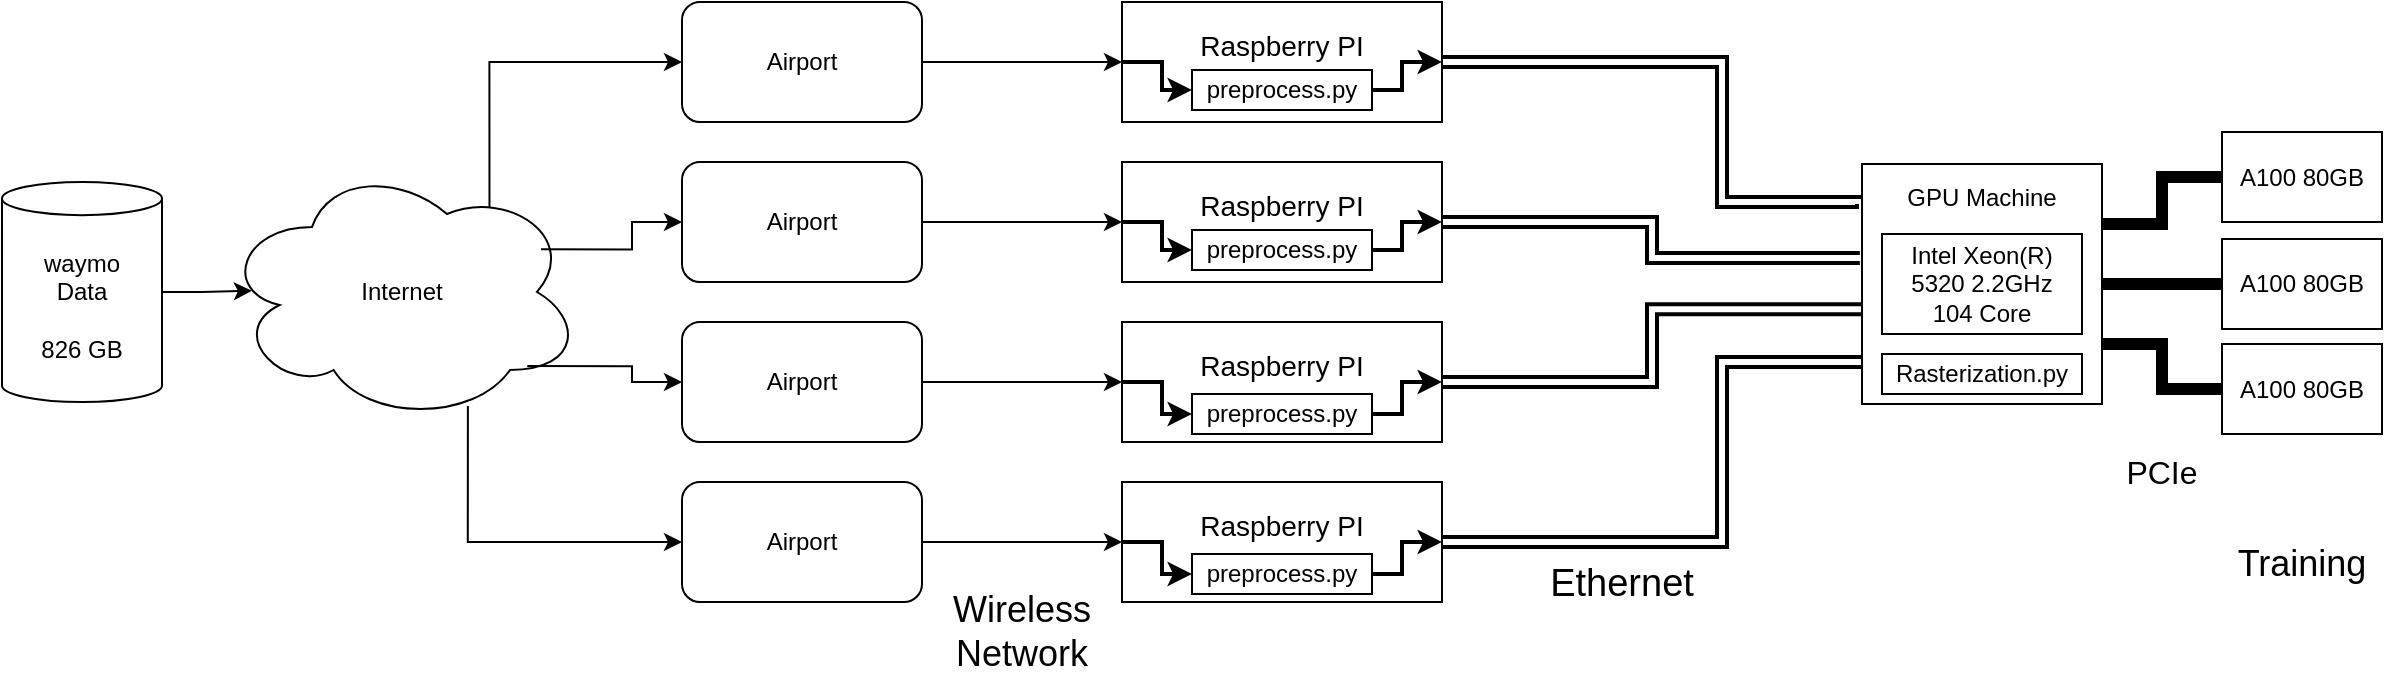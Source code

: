 <mxfile version="24.7.5">
  <diagram name="第 1 页" id="NyUb7pXb7136ecJeQEB_">
    <mxGraphModel dx="1770" dy="705" grid="1" gridSize="10" guides="1" tooltips="1" connect="1" arrows="1" fold="1" page="1" pageScale="1" pageWidth="827" pageHeight="1169" math="0" shadow="0">
      <root>
        <mxCell id="0" />
        <mxCell id="1" parent="0" />
        <mxCell id="8TgIeyF4LGr8fta_CmUW-65" style="edgeStyle=orthogonalEdgeStyle;rounded=0;orthogonalLoop=1;jettySize=auto;html=1;exitX=1;exitY=0.5;exitDx=0;exitDy=0;entryX=0;entryY=0.25;entryDx=0;entryDy=0;strokeWidth=2;shape=link;" parent="1" source="8TgIeyF4LGr8fta_CmUW-6" edge="1">
          <mxGeometry relative="1" as="geometry">
            <mxPoint x="280" y="170" as="sourcePoint" />
            <mxPoint x="490" y="251" as="targetPoint" />
            <Array as="points">
              <mxPoint x="420" y="180" />
              <mxPoint x="420" y="250" />
              <mxPoint x="490" y="250" />
            </Array>
          </mxGeometry>
        </mxCell>
        <mxCell id="8TgIeyF4LGr8fta_CmUW-6" value="&lt;font style=&quot;font-size: 14px;&quot;&gt;Raspberry PI&lt;/font&gt;&lt;div&gt;&lt;font style=&quot;font-size: 14px;&quot;&gt;&lt;br&gt;&lt;/font&gt;&lt;/div&gt;" style="rounded=0;whiteSpace=wrap;html=1;" parent="1" vertex="1">
          <mxGeometry x="120" y="150" width="160" height="60" as="geometry" />
        </mxCell>
        <mxCell id="8TgIeyF4LGr8fta_CmUW-68" style="edgeStyle=orthogonalEdgeStyle;rounded=0;orthogonalLoop=1;jettySize=auto;html=1;exitX=1;exitY=0.5;exitDx=0;exitDy=0;strokeWidth=2;shape=link;" parent="1" source="8TgIeyF4LGr8fta_CmUW-21" target="8TgIeyF4LGr8fta_CmUW-59" edge="1">
          <mxGeometry relative="1" as="geometry">
            <mxPoint x="470" y="330" as="targetPoint" />
            <Array as="points">
              <mxPoint x="420" y="420" />
              <mxPoint x="420" y="330" />
            </Array>
          </mxGeometry>
        </mxCell>
        <mxCell id="8TgIeyF4LGr8fta_CmUW-21" value="&lt;font style=&quot;font-size: 14px;&quot;&gt;Raspberry PI&lt;/font&gt;&lt;div&gt;&lt;font style=&quot;font-size: 14px;&quot;&gt;&lt;br&gt;&lt;/font&gt;&lt;/div&gt;" style="rounded=0;whiteSpace=wrap;html=1;" parent="1" vertex="1">
          <mxGeometry x="120" y="390" width="160" height="60" as="geometry" />
        </mxCell>
        <mxCell id="8TgIeyF4LGr8fta_CmUW-67" style="edgeStyle=orthogonalEdgeStyle;rounded=0;orthogonalLoop=1;jettySize=auto;html=1;exitX=1;exitY=0.5;exitDx=0;exitDy=0;entryX=0.007;entryY=0.605;entryDx=0;entryDy=0;strokeWidth=2;entryPerimeter=0;shape=link;" parent="1" source="8TgIeyF4LGr8fta_CmUW-18" target="8TgIeyF4LGr8fta_CmUW-59" edge="1">
          <mxGeometry relative="1" as="geometry" />
        </mxCell>
        <mxCell id="8TgIeyF4LGr8fta_CmUW-18" value="&lt;font style=&quot;font-size: 14px;&quot;&gt;Raspberry PI&lt;/font&gt;&lt;div&gt;&lt;font style=&quot;font-size: 14px;&quot;&gt;&lt;br&gt;&lt;/font&gt;&lt;/div&gt;" style="rounded=0;whiteSpace=wrap;html=1;" parent="1" vertex="1">
          <mxGeometry x="120" y="310" width="160" height="60" as="geometry" />
        </mxCell>
        <mxCell id="8TgIeyF4LGr8fta_CmUW-54" style="edgeStyle=orthogonalEdgeStyle;rounded=0;orthogonalLoop=1;jettySize=auto;html=1;exitX=0;exitY=0.5;exitDx=0;exitDy=0;entryX=0;entryY=0.5;entryDx=0;entryDy=0;strokeWidth=2;" parent="1" source="8TgIeyF4LGr8fta_CmUW-6" target="8TgIeyF4LGr8fta_CmUW-34" edge="1">
          <mxGeometry relative="1" as="geometry">
            <Array as="points">
              <mxPoint x="140" y="180" />
              <mxPoint x="140" y="194" />
            </Array>
          </mxGeometry>
        </mxCell>
        <mxCell id="8TgIeyF4LGr8fta_CmUW-7" value="" style="html=1;rounded=0;" parent="1" edge="1">
          <mxGeometry width="100" relative="1" as="geometry">
            <mxPoint x="20" y="180" as="sourcePoint" />
            <mxPoint x="120" y="180" as="targetPoint" />
          </mxGeometry>
        </mxCell>
        <mxCell id="8TgIeyF4LGr8fta_CmUW-14" value="Airport" style="rounded=1;whiteSpace=wrap;html=1;" parent="1" vertex="1">
          <mxGeometry x="-100" y="150" width="120" height="60" as="geometry" />
        </mxCell>
        <mxCell id="8TgIeyF4LGr8fta_CmUW-66" style="edgeStyle=orthogonalEdgeStyle;rounded=0;orthogonalLoop=1;jettySize=auto;html=1;exitX=1;exitY=0.5;exitDx=0;exitDy=0;entryX=-0.009;entryY=0.392;entryDx=0;entryDy=0;strokeWidth=2;entryPerimeter=0;shape=link;" parent="1" source="8TgIeyF4LGr8fta_CmUW-15" target="8TgIeyF4LGr8fta_CmUW-59" edge="1">
          <mxGeometry relative="1" as="geometry" />
        </mxCell>
        <mxCell id="8TgIeyF4LGr8fta_CmUW-15" value="&lt;font style=&quot;font-size: 14px;&quot;&gt;Raspberry PI&lt;/font&gt;&lt;div&gt;&lt;font style=&quot;font-size: 14px;&quot;&gt;&lt;br&gt;&lt;/font&gt;&lt;/div&gt;" style="rounded=0;whiteSpace=wrap;html=1;" parent="1" vertex="1">
          <mxGeometry x="120" y="230" width="160" height="60" as="geometry" />
        </mxCell>
        <mxCell id="8TgIeyF4LGr8fta_CmUW-51" style="edgeStyle=orthogonalEdgeStyle;rounded=0;orthogonalLoop=1;jettySize=auto;html=1;exitX=0;exitY=0.5;exitDx=0;exitDy=0;entryX=0;entryY=0.5;entryDx=0;entryDy=0;strokeWidth=2;" parent="1" source="8TgIeyF4LGr8fta_CmUW-15" target="8TgIeyF4LGr8fta_CmUW-46" edge="1">
          <mxGeometry relative="1" as="geometry">
            <Array as="points">
              <mxPoint x="140" y="260" />
              <mxPoint x="140" y="274" />
            </Array>
          </mxGeometry>
        </mxCell>
        <mxCell id="8TgIeyF4LGr8fta_CmUW-16" value="" style="html=1;rounded=0;" parent="1" edge="1">
          <mxGeometry width="100" relative="1" as="geometry">
            <mxPoint x="20" y="260" as="sourcePoint" />
            <mxPoint x="120" y="260" as="targetPoint" />
          </mxGeometry>
        </mxCell>
        <mxCell id="8TgIeyF4LGr8fta_CmUW-17" value="Airport" style="rounded=1;whiteSpace=wrap;html=1;" parent="1" vertex="1">
          <mxGeometry x="-100" y="230" width="120" height="60" as="geometry" />
        </mxCell>
        <mxCell id="8TgIeyF4LGr8fta_CmUW-52" style="edgeStyle=orthogonalEdgeStyle;rounded=0;orthogonalLoop=1;jettySize=auto;html=1;exitX=0;exitY=0.5;exitDx=0;exitDy=0;entryX=0;entryY=0.5;entryDx=0;entryDy=0;strokeWidth=2;" parent="1" source="8TgIeyF4LGr8fta_CmUW-18" target="8TgIeyF4LGr8fta_CmUW-47" edge="1">
          <mxGeometry relative="1" as="geometry">
            <Array as="points">
              <mxPoint x="140" y="340" />
              <mxPoint x="140" y="356" />
            </Array>
          </mxGeometry>
        </mxCell>
        <mxCell id="8TgIeyF4LGr8fta_CmUW-19" value="" style="html=1;rounded=0;" parent="1" edge="1">
          <mxGeometry width="100" relative="1" as="geometry">
            <mxPoint x="20" y="340" as="sourcePoint" />
            <mxPoint x="120" y="340" as="targetPoint" />
          </mxGeometry>
        </mxCell>
        <mxCell id="8TgIeyF4LGr8fta_CmUW-20" value="Airport" style="rounded=1;whiteSpace=wrap;html=1;" parent="1" vertex="1">
          <mxGeometry x="-100" y="310" width="120" height="60" as="geometry" />
        </mxCell>
        <mxCell id="8TgIeyF4LGr8fta_CmUW-53" style="edgeStyle=orthogonalEdgeStyle;rounded=0;orthogonalLoop=1;jettySize=auto;html=1;exitX=0;exitY=0.5;exitDx=0;exitDy=0;entryX=0;entryY=0.5;entryDx=0;entryDy=0;strokeWidth=2;" parent="1" source="8TgIeyF4LGr8fta_CmUW-21" target="8TgIeyF4LGr8fta_CmUW-48" edge="1">
          <mxGeometry relative="1" as="geometry">
            <Array as="points">
              <mxPoint x="140" y="420" />
              <mxPoint x="140" y="436" />
            </Array>
          </mxGeometry>
        </mxCell>
        <mxCell id="8TgIeyF4LGr8fta_CmUW-22" value="" style="html=1;rounded=0;" parent="1" edge="1">
          <mxGeometry width="100" relative="1" as="geometry">
            <mxPoint x="20" y="420" as="sourcePoint" />
            <mxPoint x="120" y="420" as="targetPoint" />
          </mxGeometry>
        </mxCell>
        <mxCell id="8TgIeyF4LGr8fta_CmUW-23" value="Airport" style="rounded=1;whiteSpace=wrap;html=1;" parent="1" vertex="1">
          <mxGeometry x="-100" y="390" width="120" height="60" as="geometry" />
        </mxCell>
        <mxCell id="8TgIeyF4LGr8fta_CmUW-24" value="Internet" style="ellipse;shape=cloud;whiteSpace=wrap;html=1;" parent="1" vertex="1">
          <mxGeometry x="-330" y="230" width="180" height="130" as="geometry" />
        </mxCell>
        <mxCell id="8TgIeyF4LGr8fta_CmUW-25" style="edgeStyle=orthogonalEdgeStyle;rounded=0;orthogonalLoop=1;jettySize=auto;html=1;exitX=0;exitY=0.5;exitDx=0;exitDy=0;entryX=0.743;entryY=0.174;entryDx=0;entryDy=0;entryPerimeter=0;startArrow=classic;startFill=1;endArrow=none;endFill=0;" parent="1" source="8TgIeyF4LGr8fta_CmUW-14" target="8TgIeyF4LGr8fta_CmUW-24" edge="1">
          <mxGeometry relative="1" as="geometry" />
        </mxCell>
        <mxCell id="8TgIeyF4LGr8fta_CmUW-26" style="edgeStyle=orthogonalEdgeStyle;rounded=0;orthogonalLoop=1;jettySize=auto;html=1;exitX=0;exitY=0.5;exitDx=0;exitDy=0;entryX=0.886;entryY=0.336;entryDx=0;entryDy=0;entryPerimeter=0;startArrow=classic;startFill=1;endArrow=none;endFill=0;" parent="1" source="8TgIeyF4LGr8fta_CmUW-17" target="8TgIeyF4LGr8fta_CmUW-24" edge="1">
          <mxGeometry relative="1" as="geometry" />
        </mxCell>
        <mxCell id="8TgIeyF4LGr8fta_CmUW-27" style="edgeStyle=orthogonalEdgeStyle;rounded=0;orthogonalLoop=1;jettySize=auto;html=1;exitX=0;exitY=0.5;exitDx=0;exitDy=0;entryX=0.848;entryY=0.785;entryDx=0;entryDy=0;entryPerimeter=0;startArrow=classic;startFill=1;endArrow=none;endFill=0;" parent="1" source="8TgIeyF4LGr8fta_CmUW-20" target="8TgIeyF4LGr8fta_CmUW-24" edge="1">
          <mxGeometry relative="1" as="geometry" />
        </mxCell>
        <mxCell id="8TgIeyF4LGr8fta_CmUW-28" style="edgeStyle=orthogonalEdgeStyle;rounded=0;orthogonalLoop=1;jettySize=auto;html=1;exitX=0;exitY=0.5;exitDx=0;exitDy=0;entryX=0.683;entryY=0.938;entryDx=0;entryDy=0;entryPerimeter=0;startArrow=classic;startFill=1;endArrow=none;endFill=0;" parent="1" source="8TgIeyF4LGr8fta_CmUW-23" target="8TgIeyF4LGr8fta_CmUW-24" edge="1">
          <mxGeometry relative="1" as="geometry" />
        </mxCell>
        <mxCell id="8TgIeyF4LGr8fta_CmUW-30" value="waymo&lt;div&gt;Data&lt;/div&gt;&lt;div&gt;&lt;br&gt;&lt;/div&gt;&lt;div&gt;826 GB&lt;/div&gt;" style="shape=cylinder3;whiteSpace=wrap;html=1;boundedLbl=1;backgroundOutline=1;size=8.286;" parent="1" vertex="1">
          <mxGeometry x="-440" y="240" width="80" height="110" as="geometry" />
        </mxCell>
        <mxCell id="8TgIeyF4LGr8fta_CmUW-31" style="edgeStyle=orthogonalEdgeStyle;rounded=0;orthogonalLoop=1;jettySize=auto;html=1;exitX=1;exitY=0.5;exitDx=0;exitDy=0;exitPerimeter=0;entryX=0.083;entryY=0.495;entryDx=0;entryDy=0;entryPerimeter=0;" parent="1" source="8TgIeyF4LGr8fta_CmUW-30" target="8TgIeyF4LGr8fta_CmUW-24" edge="1">
          <mxGeometry relative="1" as="geometry" />
        </mxCell>
        <mxCell id="8TgIeyF4LGr8fta_CmUW-55" style="edgeStyle=orthogonalEdgeStyle;rounded=0;orthogonalLoop=1;jettySize=auto;html=1;exitX=1;exitY=0.5;exitDx=0;exitDy=0;entryX=1;entryY=0.5;entryDx=0;entryDy=0;strokeWidth=2;" parent="1" source="8TgIeyF4LGr8fta_CmUW-34" target="8TgIeyF4LGr8fta_CmUW-6" edge="1">
          <mxGeometry relative="1" as="geometry">
            <Array as="points">
              <mxPoint x="260" y="194" />
              <mxPoint x="260" y="180" />
            </Array>
          </mxGeometry>
        </mxCell>
        <mxCell id="8TgIeyF4LGr8fta_CmUW-34" value="preprocess.py" style="rounded=0;whiteSpace=wrap;html=1;" parent="1" vertex="1">
          <mxGeometry x="155" y="184" width="90" height="20" as="geometry" />
        </mxCell>
        <mxCell id="8TgIeyF4LGr8fta_CmUW-56" style="edgeStyle=orthogonalEdgeStyle;rounded=0;orthogonalLoop=1;jettySize=auto;html=1;exitX=1;exitY=0.5;exitDx=0;exitDy=0;entryX=1;entryY=0.5;entryDx=0;entryDy=0;strokeWidth=2;" parent="1" source="8TgIeyF4LGr8fta_CmUW-46" target="8TgIeyF4LGr8fta_CmUW-15" edge="1">
          <mxGeometry relative="1" as="geometry">
            <Array as="points">
              <mxPoint x="260" y="274" />
              <mxPoint x="260" y="260" />
            </Array>
          </mxGeometry>
        </mxCell>
        <mxCell id="8TgIeyF4LGr8fta_CmUW-46" value="preprocess.py" style="rounded=0;whiteSpace=wrap;html=1;" parent="1" vertex="1">
          <mxGeometry x="155" y="264" width="90" height="20" as="geometry" />
        </mxCell>
        <mxCell id="8TgIeyF4LGr8fta_CmUW-57" style="edgeStyle=orthogonalEdgeStyle;rounded=0;orthogonalLoop=1;jettySize=auto;html=1;exitX=1;exitY=0.5;exitDx=0;exitDy=0;entryX=1;entryY=0.5;entryDx=0;entryDy=0;strokeWidth=2;" parent="1" source="8TgIeyF4LGr8fta_CmUW-47" target="8TgIeyF4LGr8fta_CmUW-18" edge="1">
          <mxGeometry relative="1" as="geometry">
            <Array as="points">
              <mxPoint x="260" y="356" />
              <mxPoint x="260" y="340" />
            </Array>
          </mxGeometry>
        </mxCell>
        <mxCell id="8TgIeyF4LGr8fta_CmUW-47" value="preprocess.py" style="rounded=0;whiteSpace=wrap;html=1;" parent="1" vertex="1">
          <mxGeometry x="155" y="346" width="90" height="20" as="geometry" />
        </mxCell>
        <mxCell id="8TgIeyF4LGr8fta_CmUW-58" style="edgeStyle=orthogonalEdgeStyle;rounded=0;orthogonalLoop=1;jettySize=auto;html=1;exitX=1;exitY=0.5;exitDx=0;exitDy=0;entryX=1;entryY=0.5;entryDx=0;entryDy=0;strokeWidth=2;" parent="1" source="8TgIeyF4LGr8fta_CmUW-48" target="8TgIeyF4LGr8fta_CmUW-21" edge="1">
          <mxGeometry relative="1" as="geometry">
            <Array as="points">
              <mxPoint x="260" y="436" />
              <mxPoint x="260" y="420" />
            </Array>
          </mxGeometry>
        </mxCell>
        <mxCell id="8TgIeyF4LGr8fta_CmUW-48" value="preprocess.py" style="rounded=0;whiteSpace=wrap;html=1;" parent="1" vertex="1">
          <mxGeometry x="155" y="426" width="90" height="20" as="geometry" />
        </mxCell>
        <mxCell id="8TgIeyF4LGr8fta_CmUW-64" value="" style="edgeStyle=orthogonalEdgeStyle;rounded=0;orthogonalLoop=1;jettySize=auto;html=1;strokeWidth=6;endArrow=none;endFill=0;" parent="1" source="8TgIeyF4LGr8fta_CmUW-59" target="8TgIeyF4LGr8fta_CmUW-60" edge="1">
          <mxGeometry relative="1" as="geometry" />
        </mxCell>
        <mxCell id="8TgIeyF4LGr8fta_CmUW-73" style="edgeStyle=orthogonalEdgeStyle;rounded=0;orthogonalLoop=1;jettySize=auto;html=1;exitX=1;exitY=0.25;exitDx=0;exitDy=0;entryX=0;entryY=0.5;entryDx=0;entryDy=0;strokeColor=default;strokeWidth=6;align=center;verticalAlign=middle;fontFamily=Helvetica;fontSize=11;fontColor=default;labelBackgroundColor=default;endArrow=none;endFill=0;" parent="1" source="8TgIeyF4LGr8fta_CmUW-59" target="8TgIeyF4LGr8fta_CmUW-72" edge="1">
          <mxGeometry relative="1" as="geometry" />
        </mxCell>
        <mxCell id="8TgIeyF4LGr8fta_CmUW-74" style="edgeStyle=orthogonalEdgeStyle;rounded=0;orthogonalLoop=1;jettySize=auto;html=1;exitX=1;exitY=0.75;exitDx=0;exitDy=0;strokeColor=default;strokeWidth=6;align=center;verticalAlign=middle;fontFamily=Helvetica;fontSize=11;fontColor=default;labelBackgroundColor=default;endArrow=none;endFill=0;" parent="1" source="8TgIeyF4LGr8fta_CmUW-59" target="8TgIeyF4LGr8fta_CmUW-71" edge="1">
          <mxGeometry relative="1" as="geometry" />
        </mxCell>
        <mxCell id="8TgIeyF4LGr8fta_CmUW-59" value="GPU Machine&lt;div&gt;&lt;br&gt;&lt;/div&gt;&lt;div&gt;&lt;br&gt;&lt;/div&gt;&lt;div&gt;&lt;br&gt;&lt;/div&gt;&lt;div&gt;&lt;br&gt;&lt;/div&gt;&lt;div&gt;&lt;br&gt;&lt;/div&gt;&lt;div&gt;&lt;br&gt;&lt;/div&gt;" style="rounded=0;whiteSpace=wrap;html=1;" parent="1" vertex="1">
          <mxGeometry x="490" y="231" width="120" height="120" as="geometry" />
        </mxCell>
        <mxCell id="8TgIeyF4LGr8fta_CmUW-60" value="A100 80GB" style="rounded=0;whiteSpace=wrap;html=1;" parent="1" vertex="1">
          <mxGeometry x="670" y="268.5" width="80" height="45" as="geometry" />
        </mxCell>
        <mxCell id="8TgIeyF4LGr8fta_CmUW-71" value="A100 80GB" style="rounded=0;whiteSpace=wrap;html=1;" parent="1" vertex="1">
          <mxGeometry x="670" y="321" width="80" height="45" as="geometry" />
        </mxCell>
        <mxCell id="8TgIeyF4LGr8fta_CmUW-72" value="A100 80GB" style="rounded=0;whiteSpace=wrap;html=1;" parent="1" vertex="1">
          <mxGeometry x="670" y="215" width="80" height="45" as="geometry" />
        </mxCell>
        <mxCell id="8TgIeyF4LGr8fta_CmUW-75" value="&lt;font style=&quot;font-size: 19px;&quot;&gt;Ethernet&lt;/font&gt;" style="text;html=1;align=center;verticalAlign=middle;whiteSpace=wrap;rounded=0;" parent="1" vertex="1">
          <mxGeometry x="340" y="426" width="60" height="30" as="geometry" />
        </mxCell>
        <mxCell id="8TgIeyF4LGr8fta_CmUW-76" value="&lt;font style=&quot;font-size: 18px;&quot;&gt;Wireless Network&lt;/font&gt;" style="text;html=1;align=center;verticalAlign=middle;whiteSpace=wrap;rounded=0;" parent="1" vertex="1">
          <mxGeometry x="40" y="450" width="60" height="30" as="geometry" />
        </mxCell>
        <mxCell id="8TgIeyF4LGr8fta_CmUW-77" value="&lt;font style=&quot;font-size: 16px;&quot;&gt;PCIe&lt;/font&gt;" style="text;html=1;align=center;verticalAlign=middle;whiteSpace=wrap;rounded=0;" parent="1" vertex="1">
          <mxGeometry x="610" y="370" width="60" height="30" as="geometry" />
        </mxCell>
        <mxCell id="8TgIeyF4LGr8fta_CmUW-78" value="Rasterization.py" style="rounded=0;whiteSpace=wrap;html=1;" parent="1" vertex="1">
          <mxGeometry x="500" y="326" width="100" height="20" as="geometry" />
        </mxCell>
        <mxCell id="8TgIeyF4LGr8fta_CmUW-79" value="Intel Xeon(R) 5320 2.2GHz&lt;div&gt;104 Core&lt;/div&gt;" style="rounded=0;whiteSpace=wrap;html=1;" parent="1" vertex="1">
          <mxGeometry x="500" y="266" width="100" height="50" as="geometry" />
        </mxCell>
        <mxCell id="6Js5SHl4rN8-kucKAlMV-1" value="&lt;font style=&quot;font-size: 18px;&quot;&gt;Training&lt;/font&gt;" style="text;html=1;align=center;verticalAlign=middle;whiteSpace=wrap;rounded=0;" parent="1" vertex="1">
          <mxGeometry x="680" y="416" width="60" height="30" as="geometry" />
        </mxCell>
        <mxCell id="6Js5SHl4rN8-kucKAlMV-3" style="edgeStyle=orthogonalEdgeStyle;rounded=0;orthogonalLoop=1;jettySize=auto;html=1;exitX=0.5;exitY=1;exitDx=0;exitDy=0;" parent="1" source="8TgIeyF4LGr8fta_CmUW-76" target="8TgIeyF4LGr8fta_CmUW-76" edge="1">
          <mxGeometry relative="1" as="geometry" />
        </mxCell>
      </root>
    </mxGraphModel>
  </diagram>
</mxfile>
